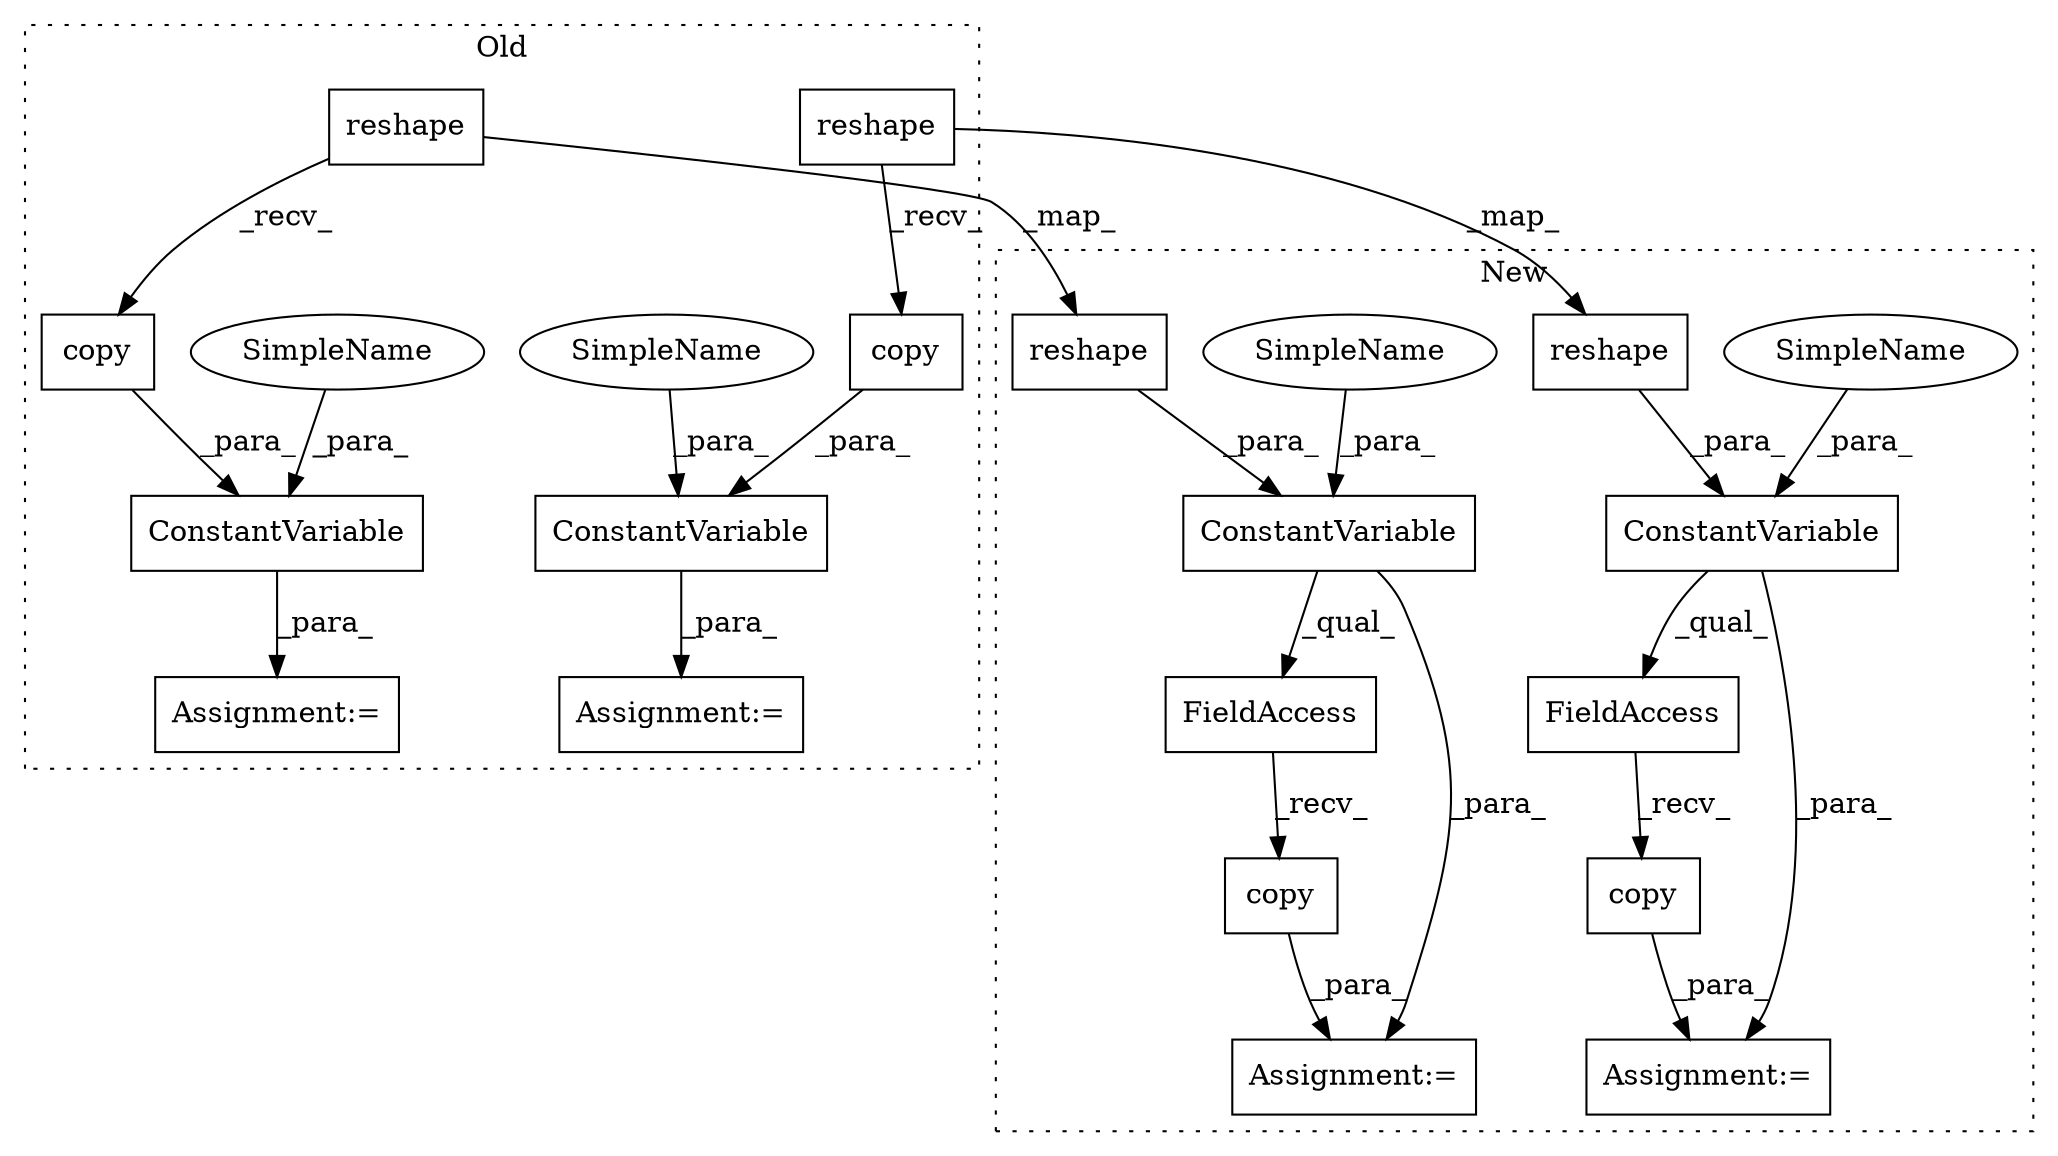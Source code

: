 digraph G {
subgraph cluster0 {
1 [label="ConstantVariable" a="32" s="6344,6382" l="17,1" shape="box"];
4 [label="copy" a="32" s="6369" l="6" shape="box"];
7 [label="Assignment:=" a="7" s="6343" l="1" shape="box"];
9 [label="reshape" a="32" s="6316,6332" l="8,1" shape="box"];
12 [label="ConstantVariable" a="32" s="6105,6143" l="17,1" shape="box"];
13 [label="copy" a="32" s="6130" l="6" shape="box"];
16 [label="Assignment:=" a="7" s="6104" l="1" shape="box"];
18 [label="reshape" a="32" s="6077,6093" l="8,1" shape="box"];
19 [label="SimpleName" a="42" s="6376" l="6" shape="ellipse"];
20 [label="SimpleName" a="42" s="6137" l="6" shape="ellipse"];
label = "Old";
style="dotted";
}
subgraph cluster1 {
2 [label="ConstantVariable" a="32" s="6289,6352" l="17,1" shape="box"];
3 [label="FieldAccess" a="22" s="6369" l="7" shape="box"];
5 [label="copy" a="32" s="6377" l="6" shape="box"];
6 [label="Assignment:=" a="7" s="6368" l="1" shape="box"];
8 [label="reshape" a="32" s="6328,6344" l="8,1" shape="box"];
10 [label="ConstantVariable" a="32" s="6050,6113" l="17,1" shape="box"];
11 [label="FieldAccess" a="22" s="6130" l="7" shape="box"];
14 [label="copy" a="32" s="6138" l="6" shape="box"];
15 [label="Assignment:=" a="7" s="6129" l="1" shape="box"];
17 [label="reshape" a="32" s="6089,6105" l="8,1" shape="box"];
21 [label="SimpleName" a="42" s="6346" l="6" shape="ellipse"];
22 [label="SimpleName" a="42" s="6107" l="6" shape="ellipse"];
label = "New";
style="dotted";
}
1 -> 7 [label="_para_"];
2 -> 3 [label="_qual_"];
2 -> 6 [label="_para_"];
3 -> 5 [label="_recv_"];
4 -> 1 [label="_para_"];
5 -> 6 [label="_para_"];
8 -> 2 [label="_para_"];
9 -> 4 [label="_recv_"];
9 -> 8 [label="_map_"];
10 -> 15 [label="_para_"];
10 -> 11 [label="_qual_"];
11 -> 14 [label="_recv_"];
12 -> 16 [label="_para_"];
13 -> 12 [label="_para_"];
14 -> 15 [label="_para_"];
17 -> 10 [label="_para_"];
18 -> 13 [label="_recv_"];
18 -> 17 [label="_map_"];
19 -> 1 [label="_para_"];
20 -> 12 [label="_para_"];
21 -> 2 [label="_para_"];
22 -> 10 [label="_para_"];
}